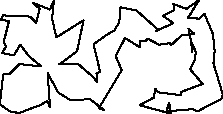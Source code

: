 unitsize(0.001cm);
// 24576.7
draw((3477,949)--(3479,1023));
draw((3479,1023)--(3502,1067));
draw((3502,1067)--(3423,1241));
draw((3423,1241)--(3430,1088));
draw((3430,1088)--(3404,1307));
draw((3404,1307)--(3364,1498));
draw((3364,1498)--(3468,1404));
draw((3468,1404)--(3239,1376));
draw((3239,1376)--(3061,1211));
draw((3061,1211)--(3029,1242));
draw((3029,1242)--(2849,1214));
draw((2849,1214)--(2643,1320));
draw((2643,1320)--(2609,1286));
draw((2609,1286)--(2502,1274));
draw((2502,1274)--(2503,1172));
draw((2503,1172)--(2243,1332));
draw((2243,1332)--(2081,1011));
draw((2081,1011)--(2186,766));
draw((2186,766)--(1782,93));
draw((1782,93)--(1878,59));
draw((1878,59)--(1628,253));
draw((1628,253)--(1280,237));
draw((1280,237)--(1067,371));
draw((1067,371)--(878,715));
draw((878,715)--(923,108));
draw((923,108)--(876,220));
draw((876,220)--(741,146));
draw((741,146)--(640,110));
draw((640,110)--(374,9));
draw((374,9)--(217,38));
draw((217,38)--(48,154));
draw((48,154)--(48,267));
draw((48,267)--(96,691));
draw((96,691)--(201,693));
draw((201,693)--(382,872));
draw((382,872)--(765,833));
draw((765,833)--(538,1023));
draw((538,1023)--(397,1217));
draw((397,1217)--(285,1029));
draw((285,1029)--(78,1066));
draw((78,1066)--(144,1185));
draw((144,1185)--(106,1267));
draw((106,1267)--(198,1632));
draw((198,1632)--(53,1657));
draw((53,1657)--(91,1732));
draw((91,1732)--(571,1711));
draw((571,1711)--(678,1599));
draw((678,1599)--(739,1850));
draw((739,1850)--(618,1953));
draw((618,1953)--(920,1835));
draw((920,1835)--(989,1997));
draw((989,1997)--(958,1670));
draw((958,1670)--(1034,1344));
draw((1034,1344)--(1513,1646));
draw((1513,1646)--(1398,1100));
draw((1398,1100)--(1086,868));
draw((1086,868)--(1419,872));
draw((1419,872)--(1668,658));
draw((1668,658)--(1754,559));
draw((1754,559)--(1741,712));
draw((1741,712)--(1806,733));
draw((1806,733)--(1689,1223));
draw((1689,1223)--(1937,1400));
draw((1937,1400)--(2053,1461));
draw((2053,1461)--(2143,1611));
draw((2143,1611)--(2164,1874));
draw((2164,1874)--(2445,1820));
draw((2445,1820)--(2835,1472));
draw((2835,1472)--(2790,1457));
draw((2790,1457)--(3098,1594));
draw((3098,1594)--(2916,1724));
draw((2916,1724)--(3105,1823));
draw((3105,1823)--(3104,1931));
draw((3104,1931)--(3083,1938));
draw((3083,1938)--(3326,1846));
draw((3326,1846)--(3548,1999));
draw((3548,1999)--(3359,1693));
draw((3359,1693)--(3551,1673));
draw((3551,1673)--(3646,1758));
draw((3646,1758)--(3702,1624));
draw((3702,1624)--(3796,1401));
draw((3796,1401)--(3825,1101));
draw((3825,1101)--(3803,886));
draw((3803,886)--(3972,329));
draw((3972,329)--(3941,258));
draw((3941,258)--(3527,41));
draw((3527,41)--(3431,78));
draw((3431,78)--(2977,39));
draw((2977,39)--(3019,189));
draw((3019,189)--(3035,152));
draw((3035,152)--(3048,1));
draw((3048,1)--(2502,146));
draw((2502,146)--(2753,283));
draw((2753,283)--(2779,435));
draw((2779,435)--(2823,376));
draw((2823,376)--(3232,324));
draw((3232,324)--(3230,380));
draw((3230,380)--(3613,523));
draw((3613,523)--(3393,782));
draw((3393,782)--(3477,949));

